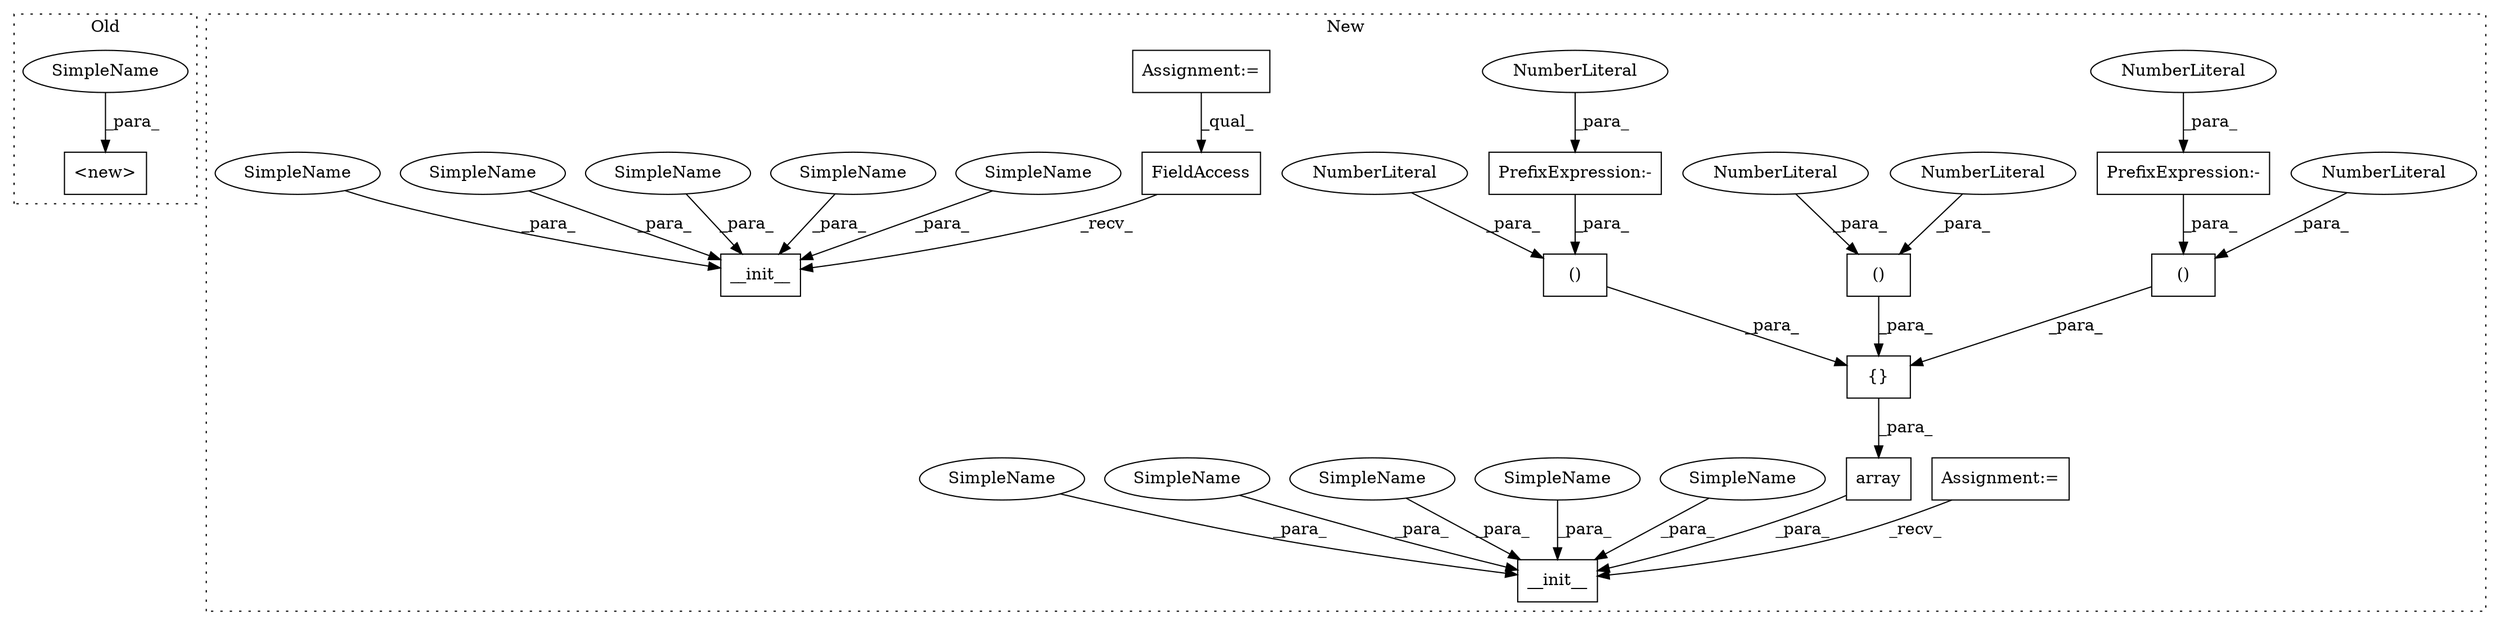digraph G {
subgraph cluster0 {
1 [label="<new>" a="46" s="4882,4915" l="6,2" shape="box"];
22 [label="SimpleName" a="42" s="4911" l="4" shape="ellipse"];
label = "Old";
style="dotted";
}
subgraph cluster1 {
2 [label="array" a="32" s="5828,5929" l="6,1" shape="box"];
3 [label="{}" a="4" s="5843,5927" l="6,2" shape="box"];
4 [label="()" a="106" s="5849" l="22" shape="box"];
5 [label="NumberLiteral" a="34" s="5867" l="4" shape="ellipse"];
6 [label="()" a="106" s="5878" l="22" shape="box"];
7 [label="NumberLiteral" a="34" s="5896" l="4" shape="ellipse"];
8 [label="()" a="106" s="5907" l="20" shape="box"];
9 [label="NumberLiteral" a="34" s="5923" l="4" shape="ellipse"];
10 [label="NumberLiteral" a="34" s="5907" l="3" shape="ellipse"];
11 [label="__init__" a="32" s="5743,5958" l="9,1" shape="box"];
12 [label="__init__" a="32" s="5639,5710" l="9,1" shape="box"];
13 [label="FieldAccess" a="22" s="5624" l="14" shape="box"];
14 [label="Assignment:=" a="7" s="5593" l="25" shape="box"];
15 [label="PrefixExpression:-" a="38" s="5878" l="1" shape="box"];
16 [label="NumberLiteral" a="34" s="5879" l="4" shape="ellipse"];
17 [label="PrefixExpression:-" a="38" s="5849" l="1" shape="box"];
18 [label="NumberLiteral" a="34" s="5850" l="4" shape="ellipse"];
19 [label="Assignment:=" a="7" s="5556" l="5" shape="box"];
20 [label="SimpleName" a="42" s="5669" l="15" shape="ellipse"];
21 [label="SimpleName" a="42" s="5790" l="15" shape="ellipse"];
23 [label="SimpleName" a="42" s="5937" l="11" shape="ellipse"];
24 [label="SimpleName" a="42" s="5699" l="11" shape="ellipse"];
25 [label="SimpleName" a="42" s="5776" l="13" shape="ellipse"];
26 [label="SimpleName" a="42" s="5685" l="13" shape="ellipse"];
27 [label="SimpleName" a="42" s="5648" l="4" shape="ellipse"];
28 [label="SimpleName" a="42" s="5752" l="4" shape="ellipse"];
29 [label="SimpleName" a="42" s="5806" l="15" shape="ellipse"];
30 [label="SimpleName" a="42" s="5653" l="15" shape="ellipse"];
label = "New";
style="dotted";
}
2 -> 11 [label="_para_"];
3 -> 2 [label="_para_"];
4 -> 3 [label="_para_"];
5 -> 4 [label="_para_"];
6 -> 3 [label="_para_"];
7 -> 6 [label="_para_"];
8 -> 3 [label="_para_"];
9 -> 8 [label="_para_"];
10 -> 8 [label="_para_"];
13 -> 12 [label="_recv_"];
14 -> 11 [label="_recv_"];
15 -> 6 [label="_para_"];
16 -> 15 [label="_para_"];
17 -> 4 [label="_para_"];
18 -> 17 [label="_para_"];
19 -> 13 [label="_qual_"];
20 -> 12 [label="_para_"];
21 -> 11 [label="_para_"];
22 -> 1 [label="_para_"];
23 -> 11 [label="_para_"];
24 -> 12 [label="_para_"];
25 -> 11 [label="_para_"];
26 -> 12 [label="_para_"];
27 -> 12 [label="_para_"];
28 -> 11 [label="_para_"];
29 -> 11 [label="_para_"];
30 -> 12 [label="_para_"];
}